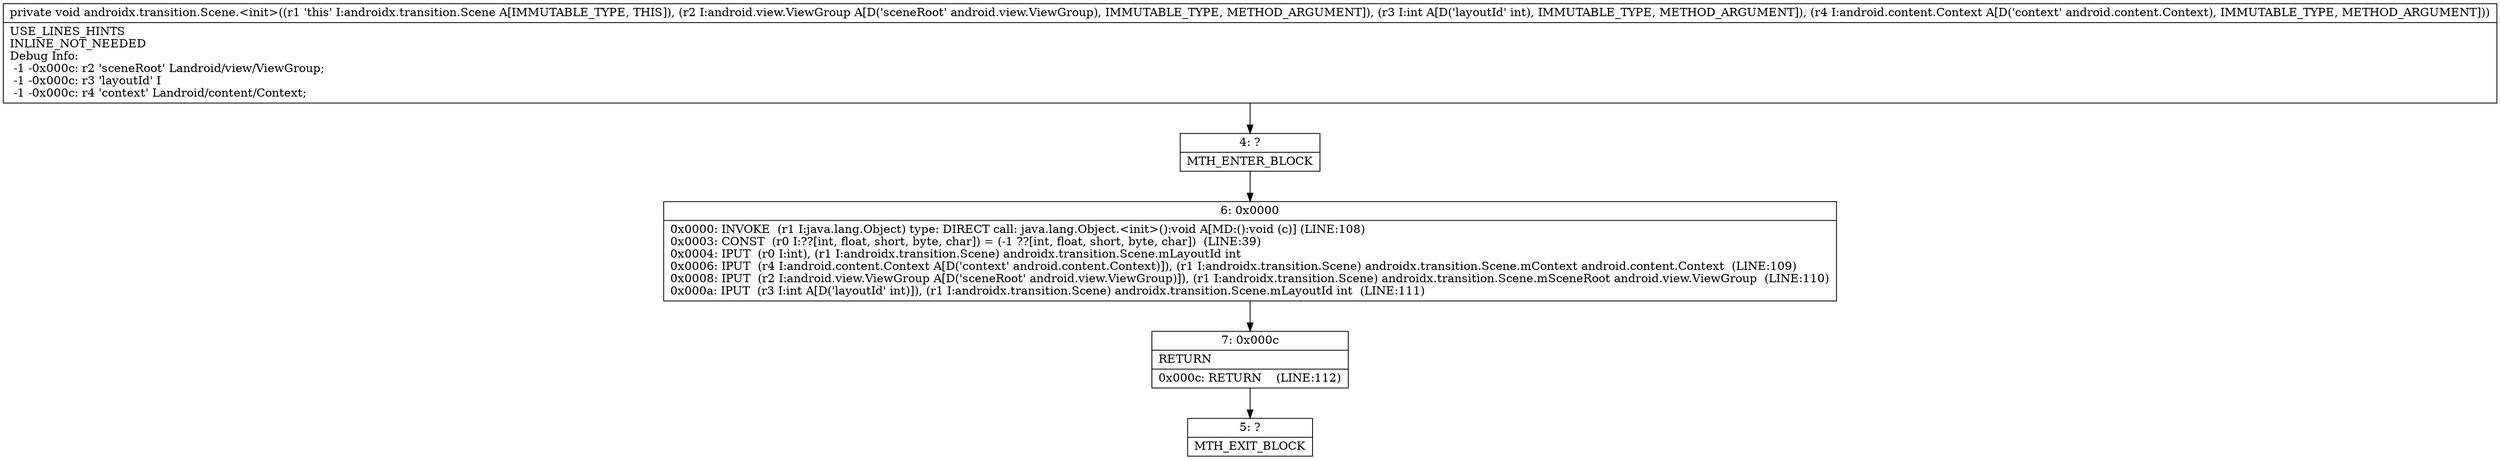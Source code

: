 digraph "CFG forandroidx.transition.Scene.\<init\>(Landroid\/view\/ViewGroup;ILandroid\/content\/Context;)V" {
Node_4 [shape=record,label="{4\:\ ?|MTH_ENTER_BLOCK\l}"];
Node_6 [shape=record,label="{6\:\ 0x0000|0x0000: INVOKE  (r1 I:java.lang.Object) type: DIRECT call: java.lang.Object.\<init\>():void A[MD:():void (c)] (LINE:108)\l0x0003: CONST  (r0 I:??[int, float, short, byte, char]) = (\-1 ??[int, float, short, byte, char])  (LINE:39)\l0x0004: IPUT  (r0 I:int), (r1 I:androidx.transition.Scene) androidx.transition.Scene.mLayoutId int \l0x0006: IPUT  (r4 I:android.content.Context A[D('context' android.content.Context)]), (r1 I:androidx.transition.Scene) androidx.transition.Scene.mContext android.content.Context  (LINE:109)\l0x0008: IPUT  (r2 I:android.view.ViewGroup A[D('sceneRoot' android.view.ViewGroup)]), (r1 I:androidx.transition.Scene) androidx.transition.Scene.mSceneRoot android.view.ViewGroup  (LINE:110)\l0x000a: IPUT  (r3 I:int A[D('layoutId' int)]), (r1 I:androidx.transition.Scene) androidx.transition.Scene.mLayoutId int  (LINE:111)\l}"];
Node_7 [shape=record,label="{7\:\ 0x000c|RETURN\l|0x000c: RETURN    (LINE:112)\l}"];
Node_5 [shape=record,label="{5\:\ ?|MTH_EXIT_BLOCK\l}"];
MethodNode[shape=record,label="{private void androidx.transition.Scene.\<init\>((r1 'this' I:androidx.transition.Scene A[IMMUTABLE_TYPE, THIS]), (r2 I:android.view.ViewGroup A[D('sceneRoot' android.view.ViewGroup), IMMUTABLE_TYPE, METHOD_ARGUMENT]), (r3 I:int A[D('layoutId' int), IMMUTABLE_TYPE, METHOD_ARGUMENT]), (r4 I:android.content.Context A[D('context' android.content.Context), IMMUTABLE_TYPE, METHOD_ARGUMENT]))  | USE_LINES_HINTS\lINLINE_NOT_NEEDED\lDebug Info:\l  \-1 \-0x000c: r2 'sceneRoot' Landroid\/view\/ViewGroup;\l  \-1 \-0x000c: r3 'layoutId' I\l  \-1 \-0x000c: r4 'context' Landroid\/content\/Context;\l}"];
MethodNode -> Node_4;Node_4 -> Node_6;
Node_6 -> Node_7;
Node_7 -> Node_5;
}

